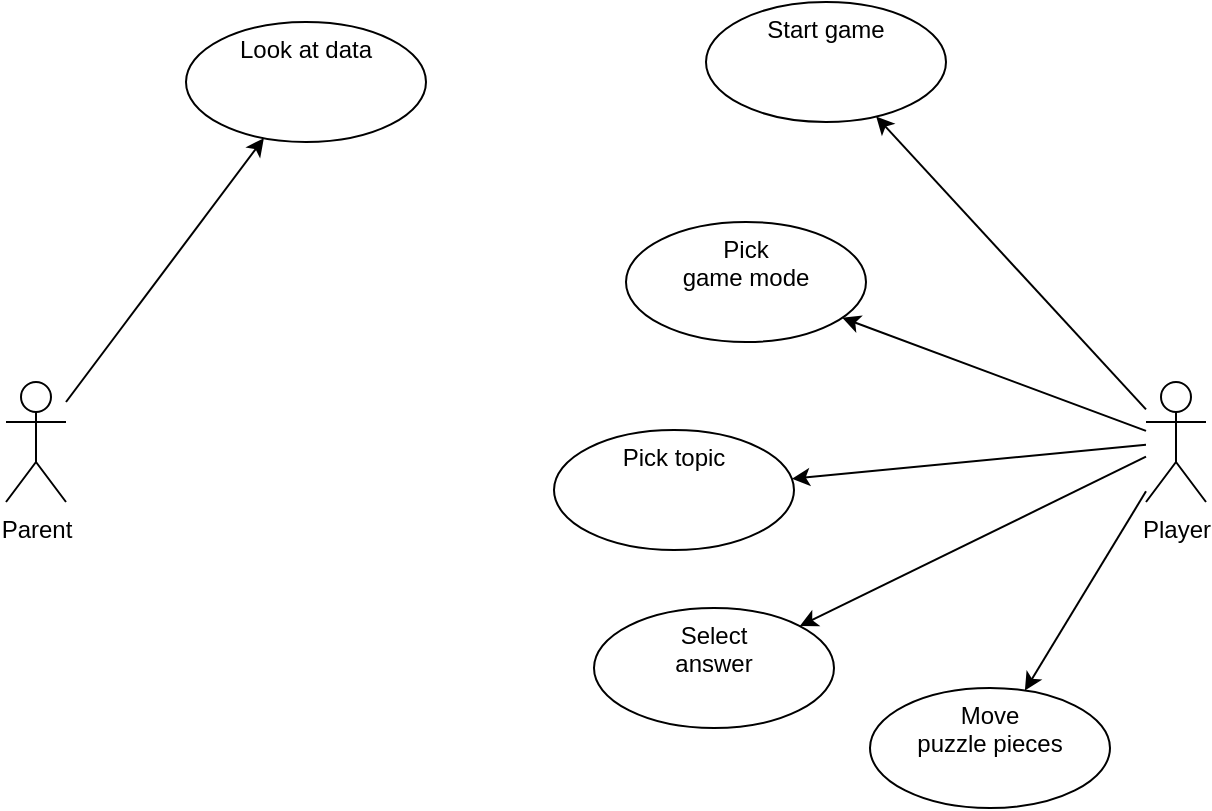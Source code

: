 <mxfile version="19.0.0" type="github"><diagram id="C5RBs43oDa-KdzZeNtuy" name="Page-1"><mxGraphModel dx="1027" dy="587" grid="0" gridSize="10" guides="1" tooltips="1" connect="1" arrows="1" fold="1" page="1" pageScale="1" pageWidth="827" pageHeight="1169" math="0" shadow="0"><root><mxCell id="WIyWlLk6GJQsqaUBKTNV-0"/><mxCell id="WIyWlLk6GJQsqaUBKTNV-1" parent="WIyWlLk6GJQsqaUBKTNV-0"/><mxCell id="wYLxHDzcTTQsdBF5FFsj-7" value="" style="rounded=0;orthogonalLoop=1;jettySize=auto;html=1;" edge="1" parent="WIyWlLk6GJQsqaUBKTNV-1" source="wYLxHDzcTTQsdBF5FFsj-0" target="wYLxHDzcTTQsdBF5FFsj-6"><mxGeometry relative="1" as="geometry"/></mxCell><mxCell id="wYLxHDzcTTQsdBF5FFsj-0" value="Parent" style="shape=umlActor;verticalLabelPosition=bottom;verticalAlign=top;html=1;outlineConnect=0;" vertex="1" parent="WIyWlLk6GJQsqaUBKTNV-1"><mxGeometry x="140" y="270" width="30" height="60" as="geometry"/></mxCell><mxCell id="wYLxHDzcTTQsdBF5FFsj-10" value="" style="edgeStyle=none;rounded=0;orthogonalLoop=1;jettySize=auto;html=1;" edge="1" parent="WIyWlLk6GJQsqaUBKTNV-1" source="wYLxHDzcTTQsdBF5FFsj-1" target="wYLxHDzcTTQsdBF5FFsj-9"><mxGeometry relative="1" as="geometry"/></mxCell><mxCell id="wYLxHDzcTTQsdBF5FFsj-12" value="" style="edgeStyle=none;rounded=0;orthogonalLoop=1;jettySize=auto;html=1;" edge="1" parent="WIyWlLk6GJQsqaUBKTNV-1" source="wYLxHDzcTTQsdBF5FFsj-1" target="wYLxHDzcTTQsdBF5FFsj-11"><mxGeometry relative="1" as="geometry"/></mxCell><mxCell id="wYLxHDzcTTQsdBF5FFsj-14" value="" style="edgeStyle=none;rounded=0;orthogonalLoop=1;jettySize=auto;html=1;" edge="1" parent="WIyWlLk6GJQsqaUBKTNV-1" source="wYLxHDzcTTQsdBF5FFsj-1" target="wYLxHDzcTTQsdBF5FFsj-13"><mxGeometry relative="1" as="geometry"/></mxCell><mxCell id="wYLxHDzcTTQsdBF5FFsj-16" value="" style="edgeStyle=none;rounded=0;orthogonalLoop=1;jettySize=auto;html=1;" edge="1" parent="WIyWlLk6GJQsqaUBKTNV-1" source="wYLxHDzcTTQsdBF5FFsj-1" target="wYLxHDzcTTQsdBF5FFsj-15"><mxGeometry relative="1" as="geometry"/></mxCell><mxCell id="wYLxHDzcTTQsdBF5FFsj-20" value="" style="edgeStyle=none;rounded=0;orthogonalLoop=1;jettySize=auto;html=1;" edge="1" parent="WIyWlLk6GJQsqaUBKTNV-1" source="wYLxHDzcTTQsdBF5FFsj-1" target="wYLxHDzcTTQsdBF5FFsj-19"><mxGeometry relative="1" as="geometry"/></mxCell><mxCell id="wYLxHDzcTTQsdBF5FFsj-1" value="Player" style="shape=umlActor;verticalLabelPosition=bottom;verticalAlign=top;html=1;outlineConnect=0;" vertex="1" parent="WIyWlLk6GJQsqaUBKTNV-1"><mxGeometry x="710" y="270" width="30" height="60" as="geometry"/></mxCell><mxCell id="wYLxHDzcTTQsdBF5FFsj-6" value="Look at data" style="ellipse;whiteSpace=wrap;html=1;verticalAlign=top;" vertex="1" parent="WIyWlLk6GJQsqaUBKTNV-1"><mxGeometry x="230" y="90" width="120" height="60" as="geometry"/></mxCell><mxCell id="wYLxHDzcTTQsdBF5FFsj-9" value="Start game" style="ellipse;whiteSpace=wrap;html=1;verticalAlign=top;" vertex="1" parent="WIyWlLk6GJQsqaUBKTNV-1"><mxGeometry x="490" y="80" width="120" height="60" as="geometry"/></mxCell><mxCell id="wYLxHDzcTTQsdBF5FFsj-11" value="&lt;div&gt;Pick&lt;/div&gt;&lt;div&gt;game mode&lt;/div&gt;" style="ellipse;whiteSpace=wrap;html=1;verticalAlign=top;" vertex="1" parent="WIyWlLk6GJQsqaUBKTNV-1"><mxGeometry x="450" y="190" width="120" height="60" as="geometry"/></mxCell><mxCell id="wYLxHDzcTTQsdBF5FFsj-13" value="&lt;div&gt;Select&lt;/div&gt;&lt;div&gt;answer&lt;br&gt;&lt;/div&gt;" style="ellipse;whiteSpace=wrap;html=1;verticalAlign=top;" vertex="1" parent="WIyWlLk6GJQsqaUBKTNV-1"><mxGeometry x="434" y="383" width="120" height="60" as="geometry"/></mxCell><mxCell id="wYLxHDzcTTQsdBF5FFsj-15" value="Pick topic" style="ellipse;whiteSpace=wrap;html=1;verticalAlign=top;" vertex="1" parent="WIyWlLk6GJQsqaUBKTNV-1"><mxGeometry x="414" y="294" width="120" height="60" as="geometry"/></mxCell><mxCell id="wYLxHDzcTTQsdBF5FFsj-19" value="&lt;div&gt;Move&lt;/div&gt;&lt;div&gt;puzzle pieces&lt;br&gt;&lt;/div&gt;" style="ellipse;whiteSpace=wrap;html=1;verticalAlign=top;" vertex="1" parent="WIyWlLk6GJQsqaUBKTNV-1"><mxGeometry x="572" y="423" width="120" height="60" as="geometry"/></mxCell></root></mxGraphModel></diagram></mxfile>